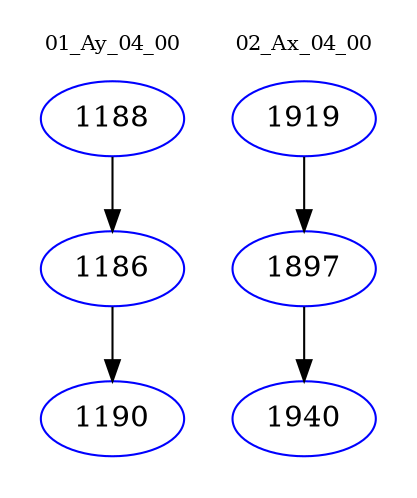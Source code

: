 digraph{
subgraph cluster_0 {
color = white
label = "01_Ay_04_00";
fontsize=10;
T0_1188 [label="1188", color="blue"]
T0_1188 -> T0_1186 [color="black"]
T0_1186 [label="1186", color="blue"]
T0_1186 -> T0_1190 [color="black"]
T0_1190 [label="1190", color="blue"]
}
subgraph cluster_1 {
color = white
label = "02_Ax_04_00";
fontsize=10;
T1_1919 [label="1919", color="blue"]
T1_1919 -> T1_1897 [color="black"]
T1_1897 [label="1897", color="blue"]
T1_1897 -> T1_1940 [color="black"]
T1_1940 [label="1940", color="blue"]
}
}
